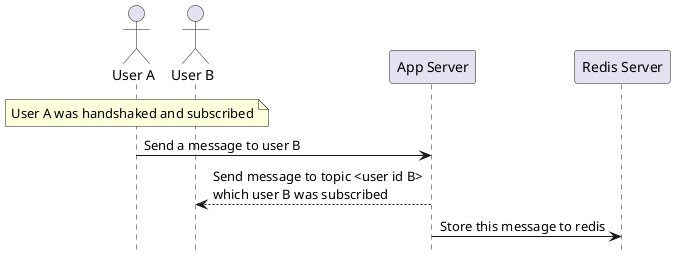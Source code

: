 @startuml
hide footbox

actor "User A"
actor "User B"

note over "User A": User A was handshaked and subscribed
"User A" -> "App Server": Send a message to user B
"App Server" --> "User B": Send message to topic <user id B> \nwhich user B was subscribed
"App Server" -> "Redis Server": Store this message to redis

@enduml